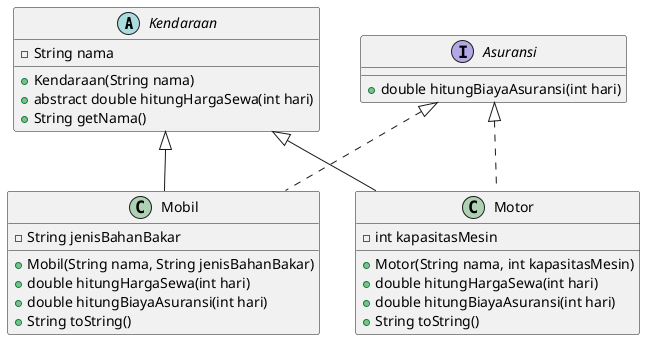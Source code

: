 @startuml

' Kelas Abstrak Kendaraan
abstract class Kendaraan {
    - String nama
    + Kendaraan(String nama)
    + abstract double hitungHargaSewa(int hari)
    + String getNama()
}

' Interface Asuransi
interface Asuransi {
    + double hitungBiayaAsuransi(int hari)
}

' Kelas Mobil meng-extend Kendaraan dan mengimplementasikan Asuransi
class Mobil {
    - String jenisBahanBakar
    + Mobil(String nama, String jenisBahanBakar)
    + double hitungHargaSewa(int hari)
    + double hitungBiayaAsuransi(int hari)
    + String toString()
}

' Kelas Motor meng-extend Kendaraan dan mengimplementasikan Asuransi
class Motor {
    - int kapasitasMesin
    + Motor(String nama, int kapasitasMesin)
    + double hitungHargaSewa(int hari)
    + double hitungBiayaAsuransi(int hari)
    + String toString()
}

' Relasi antar kelas
Kendaraan <|-- Mobil
Kendaraan <|-- Motor
Asuransi <|.. Mobil
Asuransi <|.. Motor

@enduml
